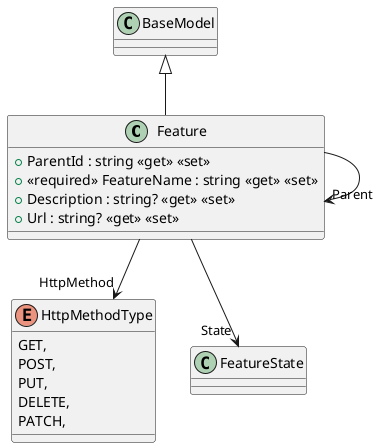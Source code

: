 @startuml
class Feature {
    + ParentId : string <<get>> <<set>>
    + <<required>> FeatureName : string <<get>> <<set>>
    + Description : string? <<get>> <<set>>
    + Url : string? <<get>> <<set>>
}
enum HttpMethodType {
    GET,
    POST,
    PUT,
    DELETE,
    PATCH,
}
BaseModel <|-- Feature
Feature --> "State" FeatureState
Feature --> "HttpMethod" HttpMethodType
Feature --> "Parent" Feature
@enduml
